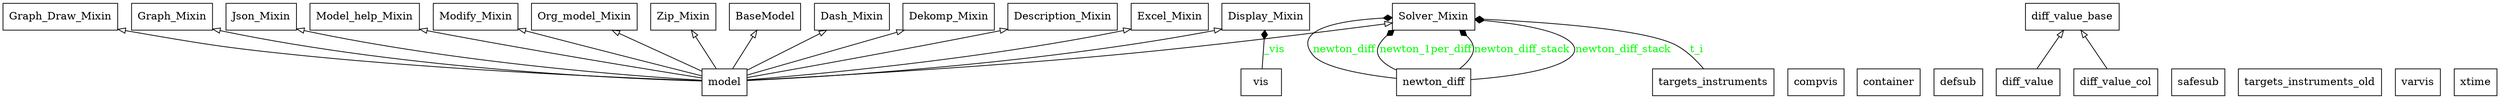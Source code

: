 digraph "classes" {
charset="utf-8"
rankdir=BT
"0" [label="BaseModel", shape="record"];
"1" [label="Dash_Mixin", shape="record"];
"2" [label="Dekomp_Mixin", shape="record"];
"3" [label="Description_Mixin", shape="record"];
"4" [label="Display_Mixin", shape="record"];
"5" [label="Excel_Mixin", shape="record"];
"6" [label="Graph_Draw_Mixin", shape="record"];
"7" [label="Graph_Mixin", shape="record"];
"8" [label="Json_Mixin", shape="record"];
"9" [label="Model_help_Mixin", shape="record"];
"10" [label="Modify_Mixin", shape="record"];
"11" [label="Org_model_Mixin", shape="record"];
"12" [label="Solver_Mixin", shape="record"];
"13" [label="Zip_Mixin", shape="record"];
"14" [label="compvis", shape="record"];
"15" [label="container", shape="record"];
"16" [label="defsub", shape="record"];
"17" [label="diff_value", shape="record"];
"18" [label="diff_value_base", shape="record"];
"19" [label="diff_value_col", shape="record"];
"20" [label="model", shape="record"];
"21" [label="newton_diff", shape="record"];
"22" [label="safesub", shape="record"];
"23" [label="targets_instruments", shape="record"];
"24" [label="targets_instruments_old", shape="record"];
"25" [label="varvis", shape="record"];
"26" [label="vis", shape="record"];
"27" [label="xtime", shape="record"];
"17" -> "18" [arrowhead="empty", arrowtail="none"];
"19" -> "18" [arrowhead="empty", arrowtail="none"];
"20" -> "0" [arrowhead="empty", arrowtail="none"];
"20" -> "1" [arrowhead="empty", arrowtail="none"];
"20" -> "2" [arrowhead="empty", arrowtail="none"];
"20" -> "3" [arrowhead="empty", arrowtail="none"];
"20" -> "4" [arrowhead="empty", arrowtail="none"];
"20" -> "5" [arrowhead="empty", arrowtail="none"];
"20" -> "6" [arrowhead="empty", arrowtail="none"];
"20" -> "7" [arrowhead="empty", arrowtail="none"];
"20" -> "8" [arrowhead="empty", arrowtail="none"];
"20" -> "9" [arrowhead="empty", arrowtail="none"];
"20" -> "10" [arrowhead="empty", arrowtail="none"];
"20" -> "11" [arrowhead="empty", arrowtail="none"];
"20" -> "12" [arrowhead="empty", arrowtail="none"];
"20" -> "13" [arrowhead="empty", arrowtail="none"];
"21" -> "12" [arrowhead="diamond", arrowtail="none", fontcolor="green", label="newton_1per_diff", style="solid"];
"21" -> "12" [arrowhead="diamond", arrowtail="none", fontcolor="green", label="newton_diff_stack", style="solid"];
"21" -> "12" [arrowhead="diamond", arrowtail="none", fontcolor="green", label="newton_diff_stack", style="solid"];
"21" -> "12" [arrowhead="diamond", arrowtail="none", fontcolor="green", label="newton_diff", style="solid"];
"23" -> "12" [arrowhead="diamond", arrowtail="none", fontcolor="green", label="t_i", style="solid"];
"26" -> "4" [arrowhead="diamond", arrowtail="none", fontcolor="green", label="_vis", style="solid"];
}

